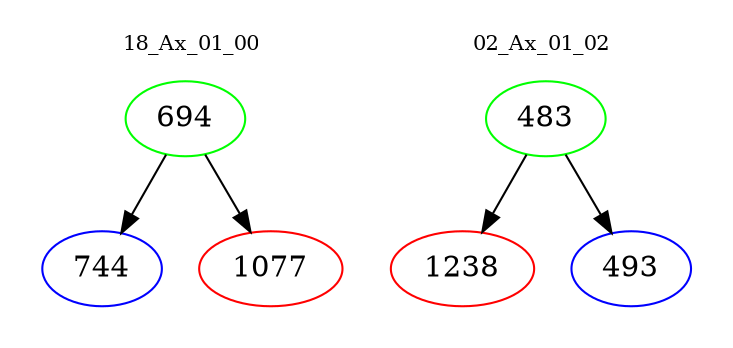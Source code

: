 digraph{
subgraph cluster_0 {
color = white
label = "18_Ax_01_00";
fontsize=10;
T0_694 [label="694", color="green"]
T0_694 -> T0_744 [color="black"]
T0_744 [label="744", color="blue"]
T0_694 -> T0_1077 [color="black"]
T0_1077 [label="1077", color="red"]
}
subgraph cluster_1 {
color = white
label = "02_Ax_01_02";
fontsize=10;
T1_483 [label="483", color="green"]
T1_483 -> T1_1238 [color="black"]
T1_1238 [label="1238", color="red"]
T1_483 -> T1_493 [color="black"]
T1_493 [label="493", color="blue"]
}
}
